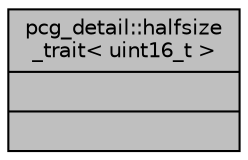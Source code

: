 digraph "pcg_detail::halfsize_trait&lt; uint16_t &gt;"
{
 // LATEX_PDF_SIZE
  edge [fontname="Helvetica",fontsize="10",labelfontname="Helvetica",labelfontsize="10"];
  node [fontname="Helvetica",fontsize="10",shape=record];
  Node1 [label="{pcg_detail::halfsize\l_trait\< uint16_t \>\n||}",height=0.2,width=0.4,color="black", fillcolor="grey75", style="filled", fontcolor="black",tooltip=" "];
}
